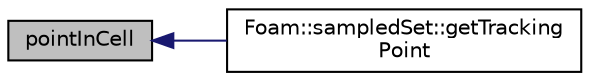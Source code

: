 digraph "pointInCell"
{
  bgcolor="transparent";
  edge [fontname="Helvetica",fontsize="10",labelfontname="Helvetica",labelfontsize="10"];
  node [fontname="Helvetica",fontsize="10",shape=record];
  rankdir="LR";
  Node1 [label="pointInCell",height=0.2,width=0.4,color="black", fillcolor="grey75", style="filled", fontcolor="black"];
  Node1 -> Node2 [dir="back",color="midnightblue",fontsize="10",style="solid",fontname="Helvetica"];
  Node2 [label="Foam::sampledSet::getTracking\lPoint",height=0.2,width=0.4,color="black",URL="$a02228.html#a441ed4acb2922c0ed9f2367cf802f089",tooltip="Calculates start of tracking given samplePt and first boundary. "];
}
